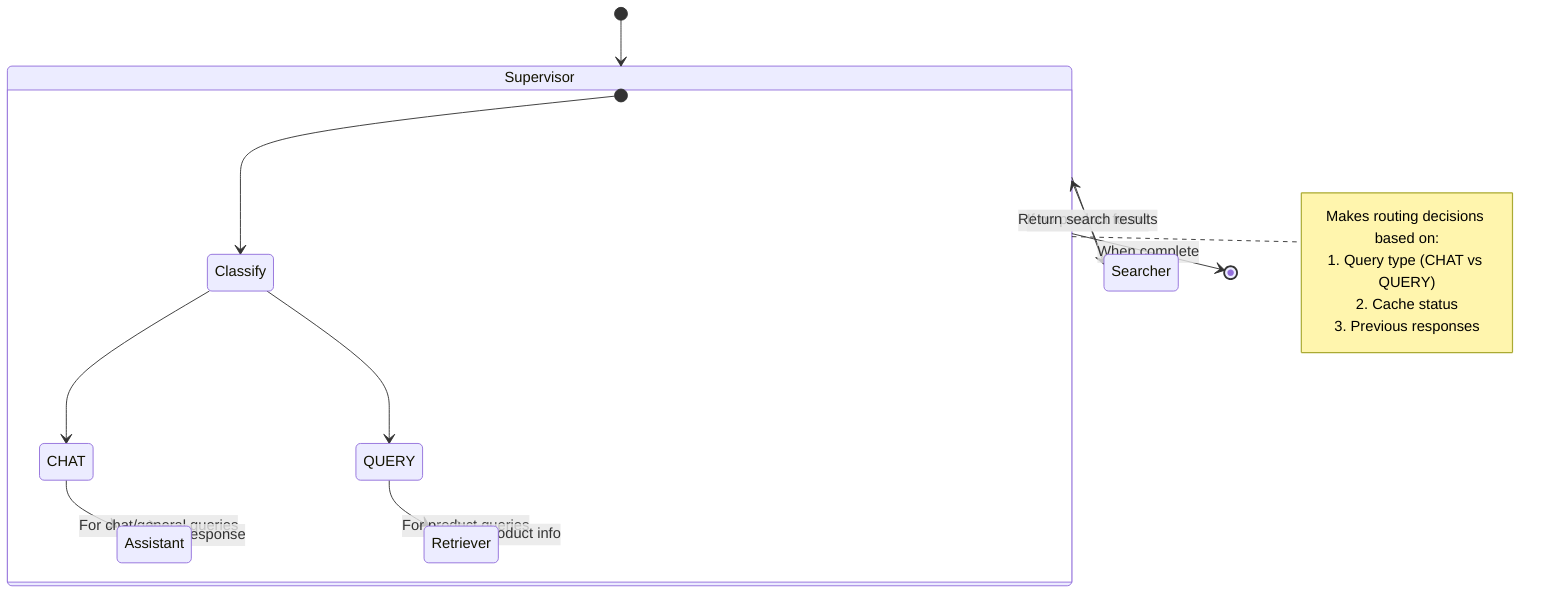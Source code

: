 stateDiagram-v2
    [*] --> Supervisor
    
    state "Supervisor" as Supervisor {
        [*] --> Classify
        Classify --> CHAT
        Classify --> QUERY
        CHAT --> Assistant
        QUERY --> Retriever
    }
    
    Supervisor --> Assistant: For chat/general queries
    Supervisor --> Retriever: For product queries
    Supervisor --> Searcher: If no product found
    
    Retriever --> Supervisor: Return product info
    Searcher --> Supervisor: Return search results
    Assistant --> Supervisor: Return response
    
    Supervisor --> [*]: When complete

    note right of Supervisor
        Makes routing decisions based on:
        1. Query type (CHAT vs QUERY)
        2. Cache status
        3. Previous responses
    end note
